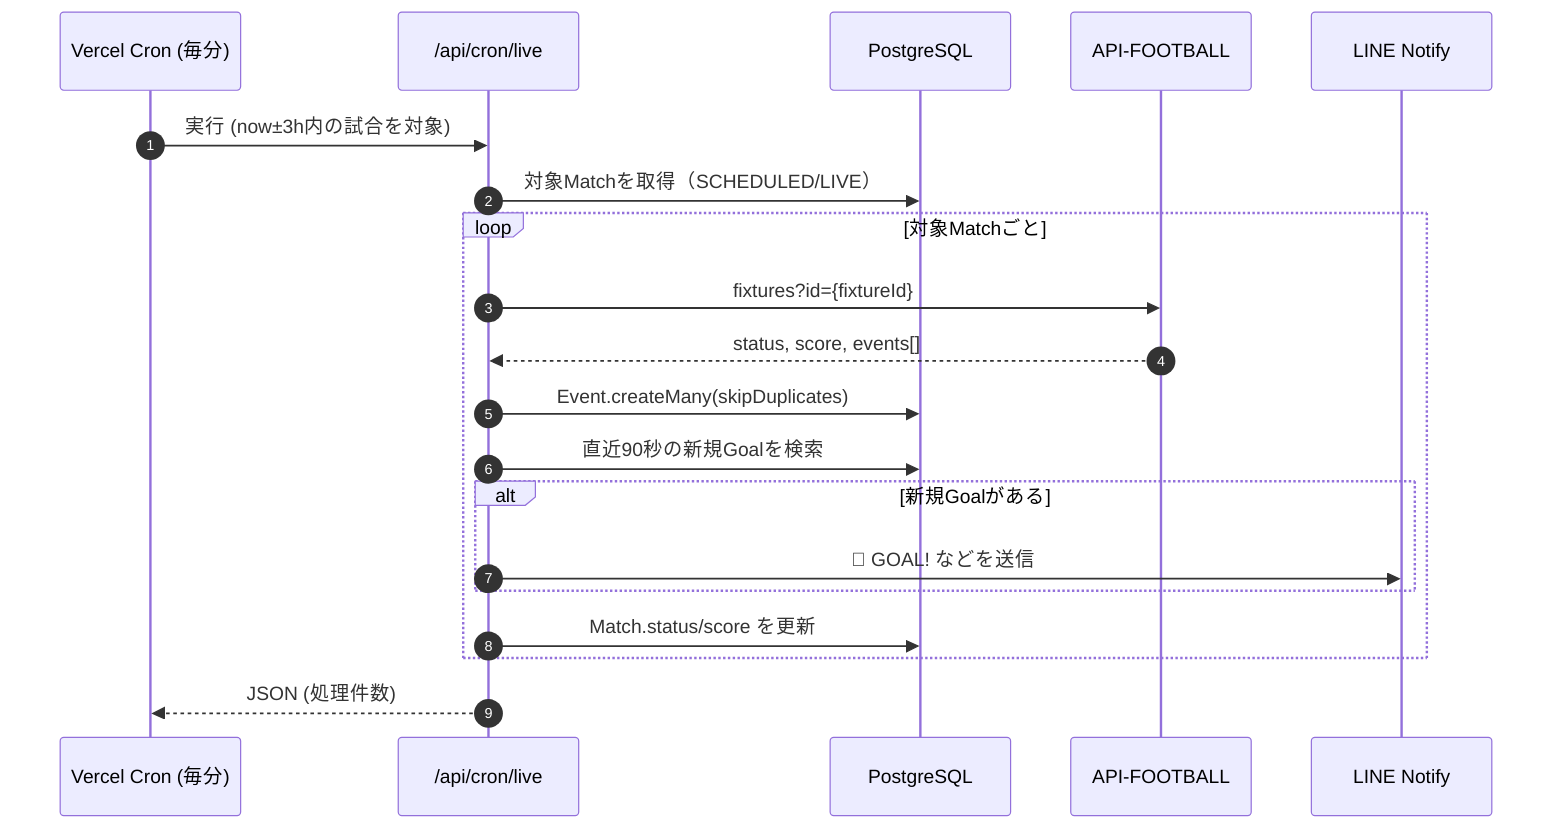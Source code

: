 sequenceDiagram
autonumber
participant Cron as Vercel Cron (毎分)
participant API as /api/cron/live
participant DB as PostgreSQL
participant Ext as API-FOOTBALL
participant LINE as LINE Notify


Cron->>API: 実行 (now±3h内の試合を対象)
API->>DB: 対象Matchを取得（SCHEDULED/LIVE）
loop 対象Matchごと
API->>Ext: fixtures?id={fixtureId}
Ext-->>API: status, score, events[]
API->>DB: Event.createMany(skipDuplicates)
API->>DB: 直近90秒の新規Goalを検索
alt 新規Goalがある
API->>LINE: 🥅 GOAL! などを送信
end
API->>DB: Match.status/score を更新
end
API-->>Cron: JSON (処理件数)